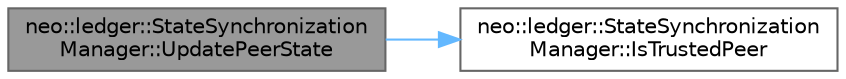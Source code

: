 digraph "neo::ledger::StateSynchronizationManager::UpdatePeerState"
{
 // LATEX_PDF_SIZE
  bgcolor="transparent";
  edge [fontname=Helvetica,fontsize=10,labelfontname=Helvetica,labelfontsize=10];
  node [fontname=Helvetica,fontsize=10,shape=box,height=0.2,width=0.4];
  rankdir="LR";
  Node1 [id="Node000001",label="neo::ledger::StateSynchronization\lManager::UpdatePeerState",height=0.2,width=0.4,color="gray40", fillcolor="grey60", style="filled", fontcolor="black",tooltip="Update peer state information."];
  Node1 -> Node2 [id="edge2_Node000001_Node000002",color="steelblue1",style="solid",tooltip=" "];
  Node2 [id="Node000002",label="neo::ledger::StateSynchronization\lManager::IsTrustedPeer",height=0.2,width=0.4,color="grey40", fillcolor="white", style="filled",URL="$classneo_1_1ledger_1_1_state_synchronization_manager.html#a54a8085aa14bff2184ab4519b1251487",tooltip="Check if peer is trusted."];
}
